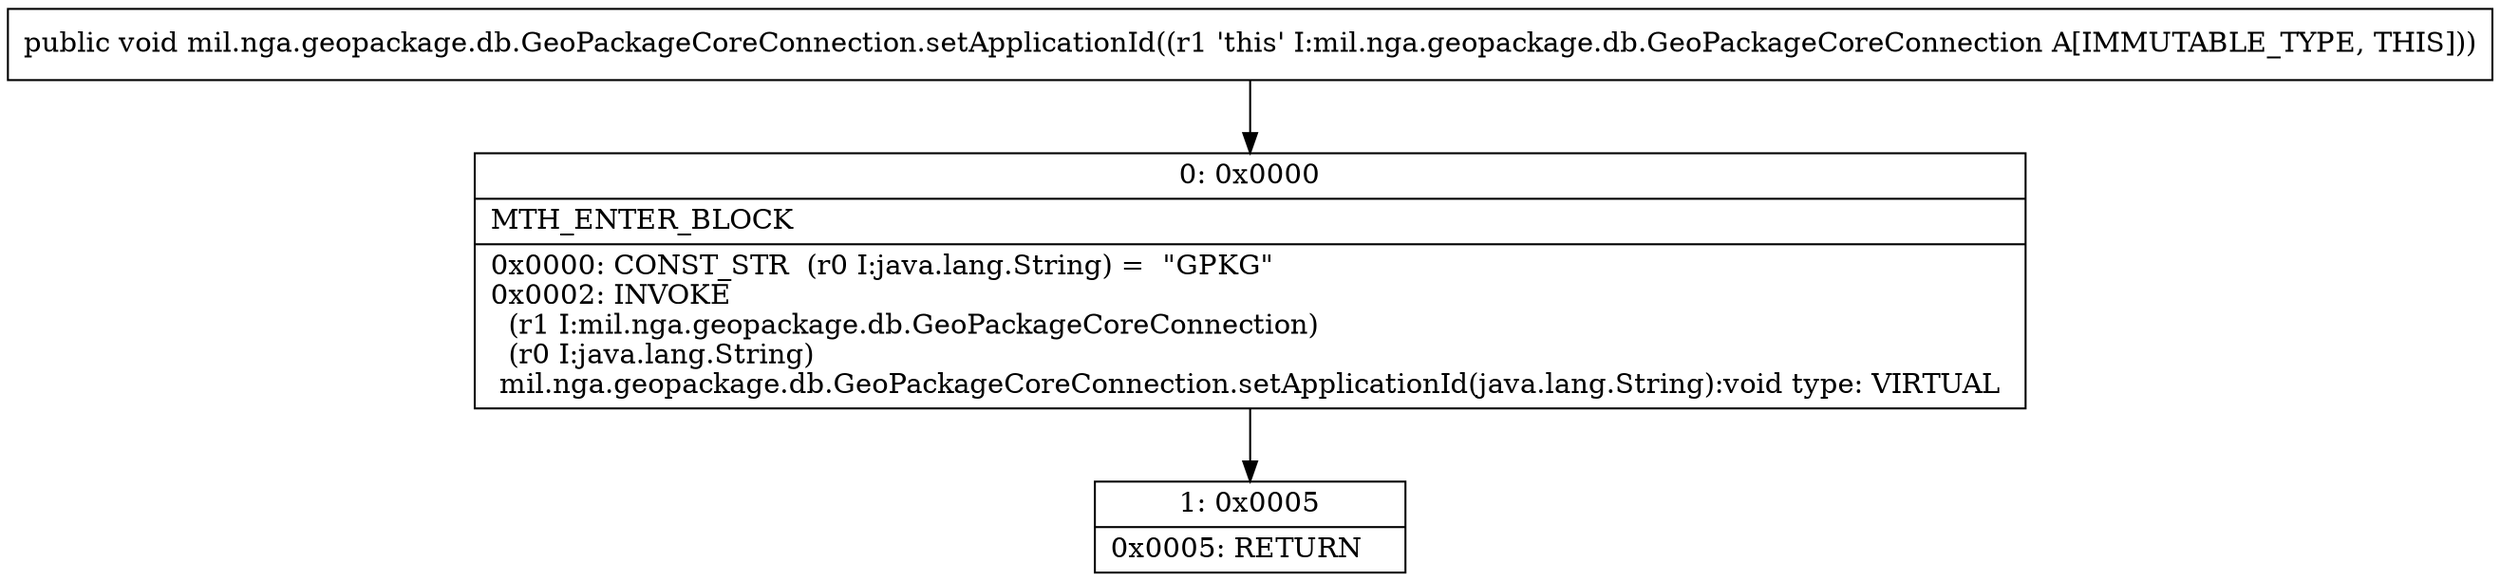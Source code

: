 digraph "CFG formil.nga.geopackage.db.GeoPackageCoreConnection.setApplicationId()V" {
Node_0 [shape=record,label="{0\:\ 0x0000|MTH_ENTER_BLOCK\l|0x0000: CONST_STR  (r0 I:java.lang.String) =  \"GPKG\" \l0x0002: INVOKE  \l  (r1 I:mil.nga.geopackage.db.GeoPackageCoreConnection)\l  (r0 I:java.lang.String)\l mil.nga.geopackage.db.GeoPackageCoreConnection.setApplicationId(java.lang.String):void type: VIRTUAL \l}"];
Node_1 [shape=record,label="{1\:\ 0x0005|0x0005: RETURN   \l}"];
MethodNode[shape=record,label="{public void mil.nga.geopackage.db.GeoPackageCoreConnection.setApplicationId((r1 'this' I:mil.nga.geopackage.db.GeoPackageCoreConnection A[IMMUTABLE_TYPE, THIS])) }"];
MethodNode -> Node_0;
Node_0 -> Node_1;
}

